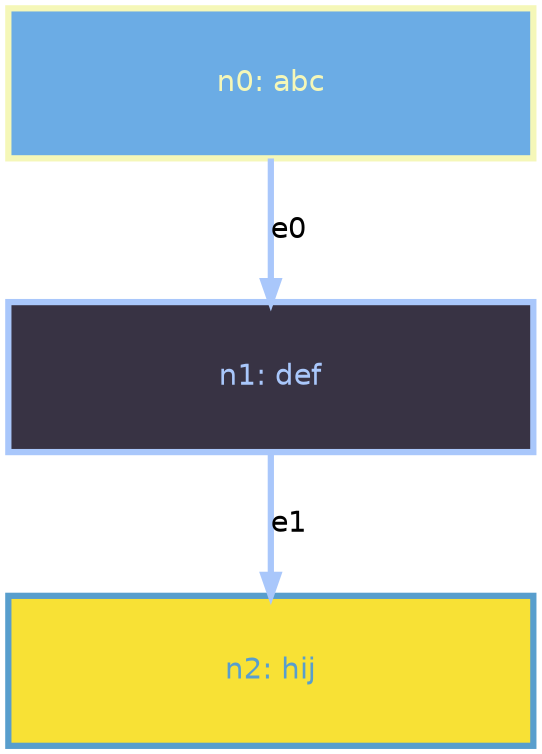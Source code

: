 digraph {

    graph [fontname = "helvetica" rankdir=TB ranksep=0.75 nodesep=0.5];
    node [fontname = "helvetica" style="filled" shape=box height=1 width=3.5 penwidth=3];
    edge [fontname = "helvetica" penwidth=3 color="#A9C7FB"];

    "n0" [label="n0: abc" fillcolor="#6BACE5" color="#F5F7B8" fontcolor="#F5F7B8"]
    "n1" [label="n1: def" fillcolor="#383344" color="#A9C7FB" fontcolor="#A9C7FB"]
    "n2" [label="n2: hij" fillcolor="#F8E135" color="#589ECD" fontcolor="#589ECD"]

    "n0" -> "n1" [label="e0"];
    "n1" -> "n2" [label="e1"];

}